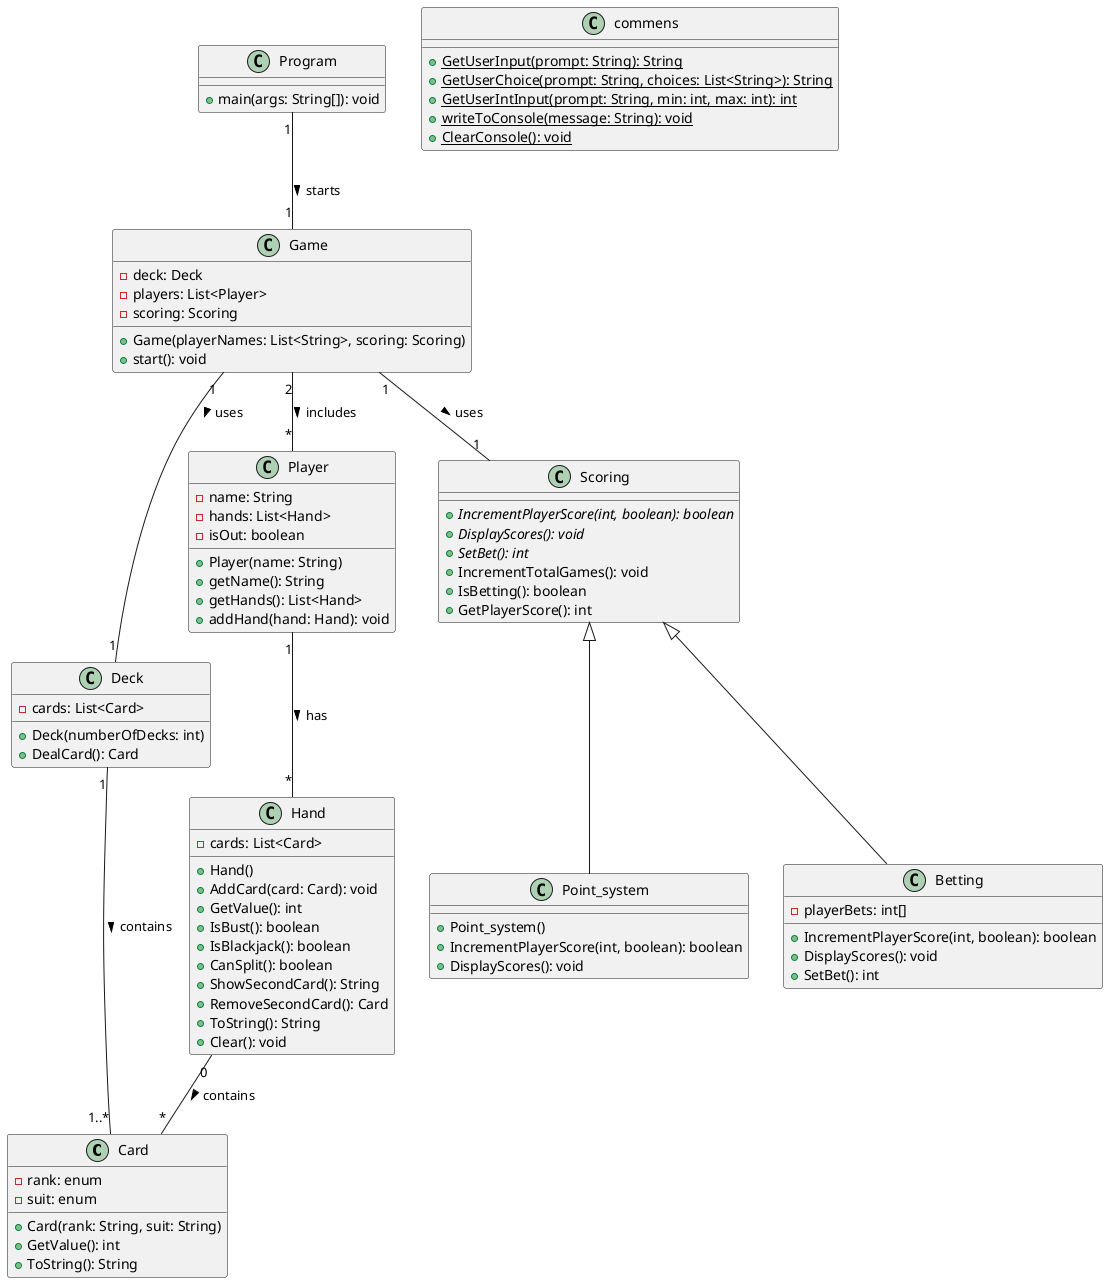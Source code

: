@startuml Blackjack
class Card {
    - rank: enum
    - suit: enum
    + Card(rank: String, suit: String)
    + GetValue(): int
    + ToString(): String
}

class Deck {
    - cards: List<Card>
    + Deck(numberOfDecks: int)
    + DealCard(): Card
}

class Hand {
    - cards: List<Card>
    + Hand()
    + AddCard(card: Card): void
    + GetValue(): int
    + IsBust(): boolean
    + IsBlackjack(): boolean
    + CanSplit(): boolean
    + ShowSecondCard(): String
    + RemoveSecondCard(): Card
    + ToString(): String
    + Clear(): void
}

class Player {
    - name: String
    - hands: List<Hand>
    - isOut: boolean
    + Player(name: String)
    + getName(): String
    + getHands(): List<Hand>
    + addHand(hand: Hand): void
}

class Game{
    - deck: Deck
    - players: List<Player>
    - scoring: Scoring
    + Game(playerNames: List<String>, scoring: Scoring)
    + start(): void
}

class Program{
    + main(args: String[]): void
}

class Scoring{
    {abstract} + IncrementPlayerScore(int, boolean): boolean
    {abstract} + DisplayScores(): void
    {abstract} + SetBet(): int
    + IncrementTotalGames(): void
    + IsBetting(): boolean
    + GetPlayerScore(): int
}

class Point_system{
    + Point_system()
    + IncrementPlayerScore(int, boolean): boolean
    + DisplayScores(): void
}

class Betting{
    - playerBets: int[]
    + IncrementPlayerScore(int, boolean): boolean
    + DisplayScores(): void
    + SetBet(): int
}

Class commens{
    {static} + GetUserInput(prompt: String): String
    {static} + GetUserChoice(prompt: String, choices: List<String>): String
    {static} + GetUserIntInput(prompt: String, min: int, max: int): int
    {static} + writeToConsole(message: String): void
    {static} + ClearConsole(): void
}

Deck "1" -- "1..*" Card : contains >
Hand "0" -- "*" Card : contains >
Player "1" -- "*" Hand : has >
Game "2" -- "*" Player : includes >
Game "1" -- "1" Deck : uses >
Game "1" -- "1" Scoring : uses >
Scoring <|-- Point_system
Scoring <|-- Betting
Program "1" -- "1" Game : starts >

@enduml